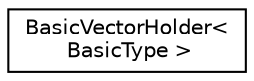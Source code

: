 digraph "Graphical Class Hierarchy"
{
  edge [fontname="Helvetica",fontsize="10",labelfontname="Helvetica",labelfontsize="10"];
  node [fontname="Helvetica",fontsize="10",shape=record];
  rankdir="LR";
  Node0 [label="BasicVectorHolder\<\l BasicType \>",height=0.2,width=0.4,color="black", fillcolor="white", style="filled",URL="$classkaldi_1_1BasicVectorHolder.html",tooltip="A Holder for a vector of basic types, e.g. "];
}
